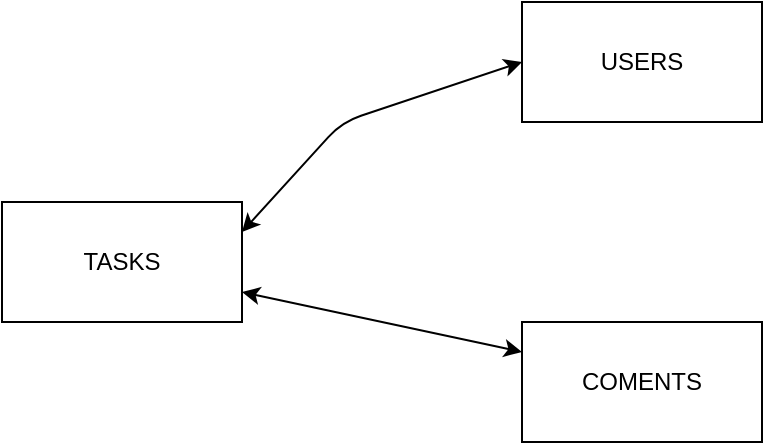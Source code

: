 <mxfile>
    <diagram id="p4egEX_5WyGv1UxRBs7z" name="Page-1">
        <mxGraphModel dx="567" dy="431" grid="1" gridSize="10" guides="1" tooltips="1" connect="1" arrows="1" fold="1" page="1" pageScale="1" pageWidth="850" pageHeight="1100" math="0" shadow="0">
            <root>
                <mxCell id="0"/>
                <mxCell id="1" parent="0"/>
                <mxCell id="4" value="TASKS" style="rounded=0;whiteSpace=wrap;html=1;" parent="1" vertex="1">
                    <mxGeometry x="30" y="120" width="120" height="60" as="geometry"/>
                </mxCell>
                <mxCell id="5" value="USERS" style="rounded=0;whiteSpace=wrap;html=1;" parent="1" vertex="1">
                    <mxGeometry x="290" y="20" width="120" height="60" as="geometry"/>
                </mxCell>
                <mxCell id="6" value="COMENTS" style="rounded=0;whiteSpace=wrap;html=1;" parent="1" vertex="1">
                    <mxGeometry x="290" y="180" width="120" height="60" as="geometry"/>
                </mxCell>
                <mxCell id="9" value="" style="endArrow=classic;startArrow=classic;html=1;exitX=1;exitY=0.25;exitDx=0;exitDy=0;entryX=0;entryY=0.5;entryDx=0;entryDy=0;" parent="1" source="4" target="5" edge="1">
                    <mxGeometry width="50" height="50" relative="1" as="geometry">
                        <mxPoint x="260" y="120" as="sourcePoint"/>
                        <mxPoint x="310" y="70" as="targetPoint"/>
                        <Array as="points">
                            <mxPoint x="200" y="80"/>
                        </Array>
                    </mxGeometry>
                </mxCell>
                <mxCell id="12" value="" style="endArrow=classic;startArrow=classic;html=1;entryX=0;entryY=0.25;entryDx=0;entryDy=0;exitX=1;exitY=0.75;exitDx=0;exitDy=0;" edge="1" parent="1" source="4" target="6">
                    <mxGeometry width="50" height="50" relative="1" as="geometry">
                        <mxPoint x="150" y="180" as="sourcePoint"/>
                        <mxPoint x="220" y="150" as="targetPoint"/>
                    </mxGeometry>
                </mxCell>
            </root>
        </mxGraphModel>
    </diagram>
</mxfile>